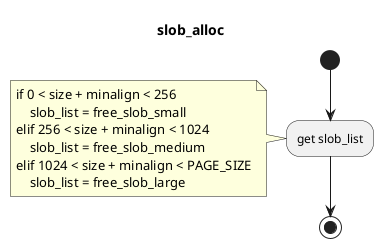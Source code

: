 @startuml
title slob_alloc

start
:get slob_list;
note left
if 0 < size + minalign < 256
    slob_list = free_slob_small
elif 256 < size + minalign < 1024
    slob_list = free_slob_medium
elif 1024 < size + minalign < PAGE_SIZE
    slob_list = free_slob_large
end note

stop
@enduml